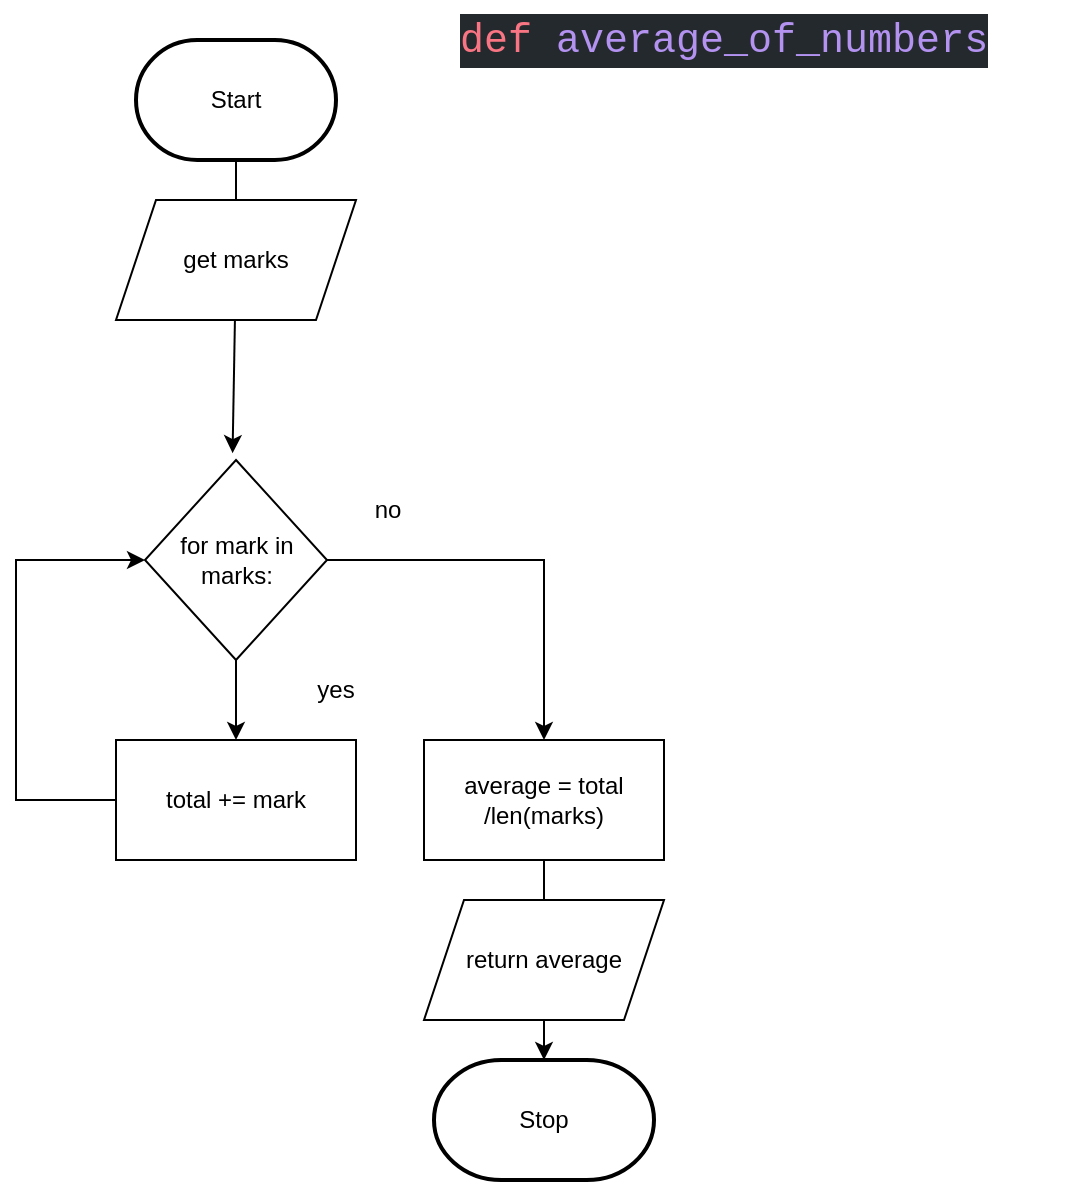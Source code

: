 <mxfile>
    <diagram id="rRbzi94DjYtUf3qIHJvX" name="Page-1">
        <mxGraphModel dx="754" dy="422" grid="1" gridSize="10" guides="1" tooltips="1" connect="1" arrows="1" fold="1" page="1" pageScale="1" pageWidth="827" pageHeight="1169" math="0" shadow="0">
            <root>
                <mxCell id="0"/>
                <mxCell id="1" parent="0"/>
                <mxCell id="92" style="edgeStyle=none;html=1;" parent="1" source="2" edge="1">
                    <mxGeometry relative="1" as="geometry">
                        <mxPoint x="320" y="180" as="targetPoint"/>
                    </mxGeometry>
                </mxCell>
                <mxCell id="2" value="Start" style="strokeWidth=2;html=1;shape=mxgraph.flowchart.terminator;whiteSpace=wrap;" parent="1" vertex="1">
                    <mxGeometry x="270" y="70" width="100" height="60" as="geometry"/>
                </mxCell>
                <mxCell id="97" style="edgeStyle=none;html=1;entryX=0.569;entryY=-0.057;entryDx=0;entryDy=0;entryPerimeter=0;" parent="1" source="94" edge="1">
                    <mxGeometry relative="1" as="geometry">
                        <mxPoint x="318.28" y="276.58" as="targetPoint"/>
                    </mxGeometry>
                </mxCell>
                <mxCell id="94" value="get marks" style="shape=parallelogram;perimeter=parallelogramPerimeter;whiteSpace=wrap;html=1;fixedSize=1;" parent="1" vertex="1">
                    <mxGeometry x="260" y="150" width="120" height="60" as="geometry"/>
                </mxCell>
                <mxCell id="118" value="&lt;div style=&quot;color: rgb(225 , 228 , 232) ; background-color: rgb(36 , 41 , 46) ; font-family: &amp;#34;comic mono&amp;#34; , &amp;#34;consolas&amp;#34; , &amp;#34;courier new&amp;#34; , monospace , &amp;#34;consolas&amp;#34; , &amp;#34;courier new&amp;#34; , monospace ; font-weight: normal ; font-size: 20px ; line-height: 27px&quot;&gt;&lt;div&gt;&lt;span style=&quot;color: #f97583&quot;&gt;def&lt;/span&gt;&lt;span style=&quot;color: #e1e4e8&quot;&gt; &lt;/span&gt;&lt;span style=&quot;color: #b392f0&quot;&gt;average_of_numbers&lt;/span&gt;&lt;/div&gt;&lt;/div&gt;" style="text;whiteSpace=wrap;html=1;" parent="1" vertex="1">
                    <mxGeometry x="430" y="50" width="310" height="40" as="geometry"/>
                </mxCell>
                <mxCell id="141" value="Stop" style="strokeWidth=2;html=1;shape=mxgraph.flowchart.terminator;whiteSpace=wrap;" parent="1" vertex="1">
                    <mxGeometry x="419" y="580" width="110" height="60" as="geometry"/>
                </mxCell>
                <mxCell id="144" style="edgeStyle=none;html=1;entryX=0.5;entryY=0;entryDx=0;entryDy=0;" edge="1" parent="1" source="142" target="143">
                    <mxGeometry relative="1" as="geometry"/>
                </mxCell>
                <mxCell id="151" style="edgeStyle=orthogonalEdgeStyle;rounded=0;html=1;" edge="1" parent="1" source="142" target="150">
                    <mxGeometry relative="1" as="geometry"/>
                </mxCell>
                <mxCell id="142" value="for mark in marks:" style="rhombus;whiteSpace=wrap;html=1;" vertex="1" parent="1">
                    <mxGeometry x="274.5" y="280" width="91" height="100" as="geometry"/>
                </mxCell>
                <mxCell id="145" style="edgeStyle=orthogonalEdgeStyle;html=1;entryX=0;entryY=0.5;entryDx=0;entryDy=0;rounded=0;" edge="1" parent="1" source="143" target="142">
                    <mxGeometry relative="1" as="geometry">
                        <Array as="points">
                            <mxPoint x="210" y="450"/>
                            <mxPoint x="210" y="330"/>
                        </Array>
                    </mxGeometry>
                </mxCell>
                <mxCell id="143" value="total += mark" style="rounded=0;whiteSpace=wrap;html=1;" vertex="1" parent="1">
                    <mxGeometry x="260" y="420" width="120" height="60" as="geometry"/>
                </mxCell>
                <mxCell id="146" value="yes" style="text;html=1;strokeColor=none;fillColor=none;align=center;verticalAlign=middle;whiteSpace=wrap;rounded=0;" vertex="1" parent="1">
                    <mxGeometry x="340" y="380" width="60" height="30" as="geometry"/>
                </mxCell>
                <mxCell id="147" value="no" style="text;html=1;strokeColor=none;fillColor=none;align=center;verticalAlign=middle;whiteSpace=wrap;rounded=0;" vertex="1" parent="1">
                    <mxGeometry x="365.5" y="290" width="60" height="30" as="geometry"/>
                </mxCell>
                <mxCell id="152" style="edgeStyle=orthogonalEdgeStyle;rounded=0;html=1;entryX=0.5;entryY=0;entryDx=0;entryDy=0;entryPerimeter=0;" edge="1" parent="1" source="150" target="141">
                    <mxGeometry relative="1" as="geometry"/>
                </mxCell>
                <mxCell id="150" value="average = total /len(marks)" style="rounded=0;whiteSpace=wrap;html=1;" vertex="1" parent="1">
                    <mxGeometry x="414" y="420" width="120" height="60" as="geometry"/>
                </mxCell>
                <mxCell id="153" value="return average" style="shape=parallelogram;perimeter=parallelogramPerimeter;whiteSpace=wrap;html=1;fixedSize=1;" vertex="1" parent="1">
                    <mxGeometry x="414" y="500" width="120" height="60" as="geometry"/>
                </mxCell>
            </root>
        </mxGraphModel>
    </diagram>
</mxfile>